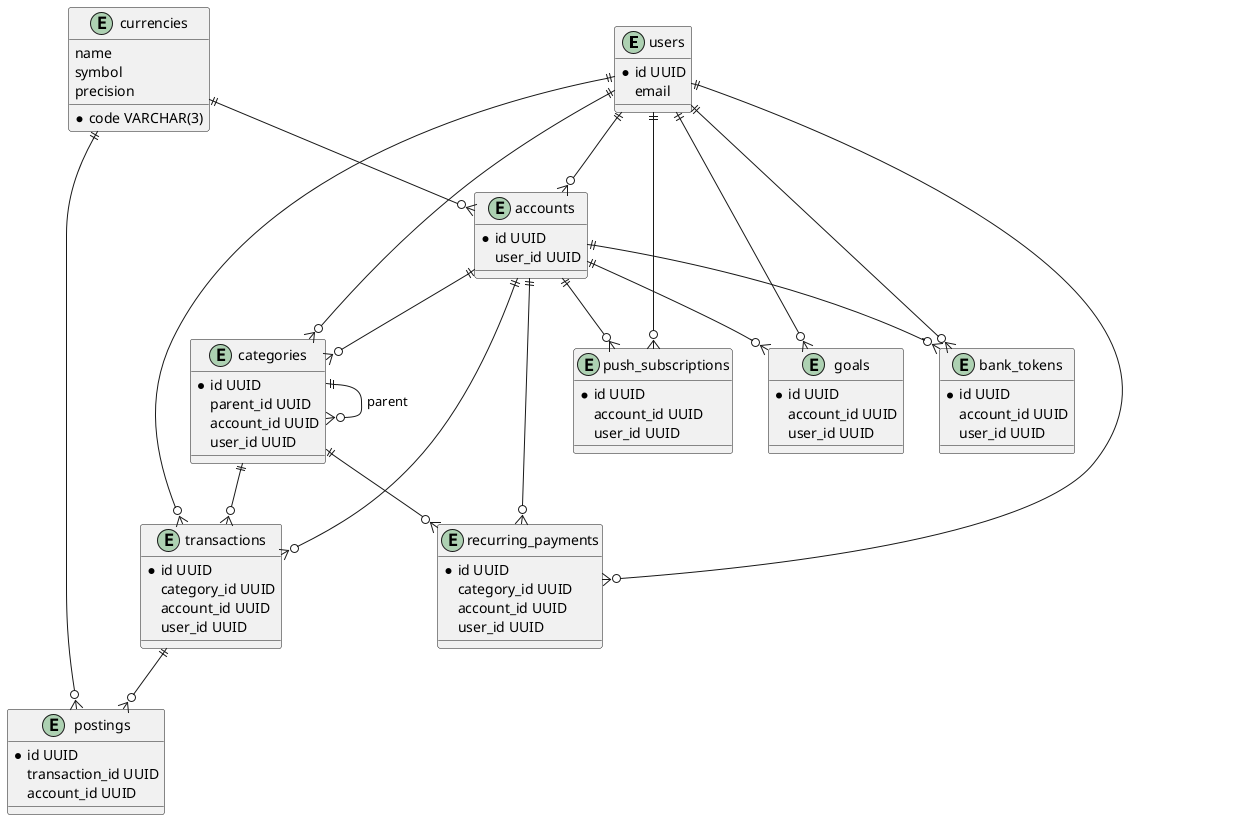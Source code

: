 @startuml
' Database schema
entity users {
  *id UUID
  email
}
entity accounts {
  *id UUID
  user_id UUID
}
entity currencies {
  *code VARCHAR(3)
  name
  symbol
  precision
}
entity categories {
  *id UUID
  parent_id UUID
  account_id UUID
  user_id UUID
}
entity transactions {
  *id UUID
  category_id UUID
  account_id UUID
  user_id UUID
}
entity postings {
  *id UUID
  transaction_id UUID
  account_id UUID
}
entity goals {
  *id UUID
  account_id UUID
  user_id UUID
}
entity recurring_payments {
  *id UUID
  category_id UUID
  account_id UUID
  user_id UUID
}
entity bank_tokens {
  *id UUID
  account_id UUID
  user_id UUID
}
entity push_subscriptions {
  *id UUID
  account_id UUID
  user_id UUID
}

users ||--o{ accounts
users ||--o{ categories
users ||--o{ transactions
users ||--o{ goals
users ||--o{ recurring_payments
users ||--o{ bank_tokens
users ||--o{ push_subscriptions
accounts ||--o{ categories
accounts ||--o{ transactions
accounts ||--o{ goals
accounts ||--o{ recurring_payments
accounts ||--o{ bank_tokens
accounts ||--o{ push_subscriptions
currencies ||--o{ accounts
currencies ||--o{ postings
categories ||--o{ transactions
categories ||--o{ recurring_payments
categories ||--o{ categories : parent
transactions ||--o{ postings
@enduml
